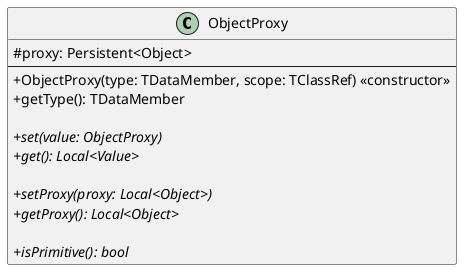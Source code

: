 @startuml

skinparam classAttributeIconSize 0
skinparam shadowing false

class ObjectProxy {
  #proxy: Persistent<Object>
  --
  +ObjectProxy(type: TDataMember, scope: TClassRef) <<constructor>>
  +getType(): TDataMember

  {abstract} +set(value: ObjectProxy)
  {abstract} +get(): Local<Value>

  {abstract} +setProxy(proxy: Local<Object>)
  {abstract} +getProxy(): Local<Object>

  {abstract} +isPrimitive(): bool
}

@enduml
